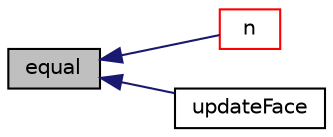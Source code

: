digraph "equal"
{
  bgcolor="transparent";
  edge [fontname="Helvetica",fontsize="10",labelfontname="Helvetica",labelfontsize="10"];
  node [fontname="Helvetica",fontsize="10",shape=record];
  rankdir="LR";
  Node2287 [label="equal",height=0.2,width=0.4,color="black", fillcolor="grey75", style="filled", fontcolor="black"];
  Node2287 -> Node2288 [dir="back",color="midnightblue",fontsize="10",style="solid",fontname="Helvetica"];
  Node2288 [label="n",height=0.2,width=0.4,color="red",URL="$a22233.html#ab24331228025b2f3342513002540803b"];
  Node2287 -> Node2297 [dir="back",color="midnightblue",fontsize="10",style="solid",fontname="Helvetica"];
  Node2297 [label="updateFace",height=0.2,width=0.4,color="black",URL="$a22233.html#aa03a61e7c21cd8a117e0dd13467f721d",tooltip="Influence of different value on same face. "];
}
